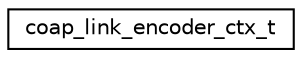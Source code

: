 digraph "Graphical Class Hierarchy"
{
 // LATEX_PDF_SIZE
  edge [fontname="Helvetica",fontsize="10",labelfontname="Helvetica",labelfontsize="10"];
  node [fontname="Helvetica",fontsize="10",shape=record];
  rankdir="LR";
  Node0 [label="coap_link_encoder_ctx_t",height=0.2,width=0.4,color="black", fillcolor="white", style="filled",URL="$structcoap__link__encoder__ctx__t.html",tooltip="Context information required to write a resource link."];
}
